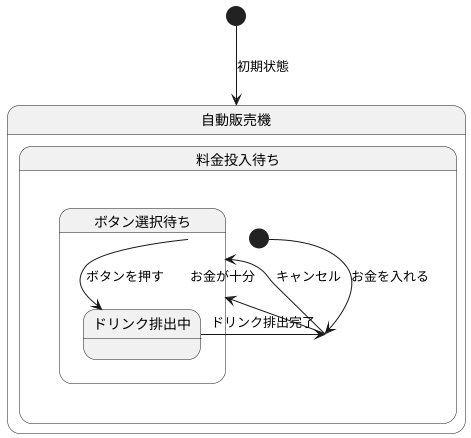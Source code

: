@startuml 6-4
[*] --> 自動販売機 : 初期状態

state 自動販売機 {
  state 料金投入待ち {
    [*] --> 料金投入待ち : お金を入れる
    料金投入待ち --> ボタン選択待ち : お金が十分
    料金投入待ち --> ボタン選択待ち : キャンセル
  }
  state ボタン選択待ち {
    ボタン選択待ち --> ドリンク排出中 : ボタンを押す
  }
  state ドリンク排出中 {
    ドリンク排出中 --> 料金投入待ち : ドリンク排出完了
  }
}

@enduml

